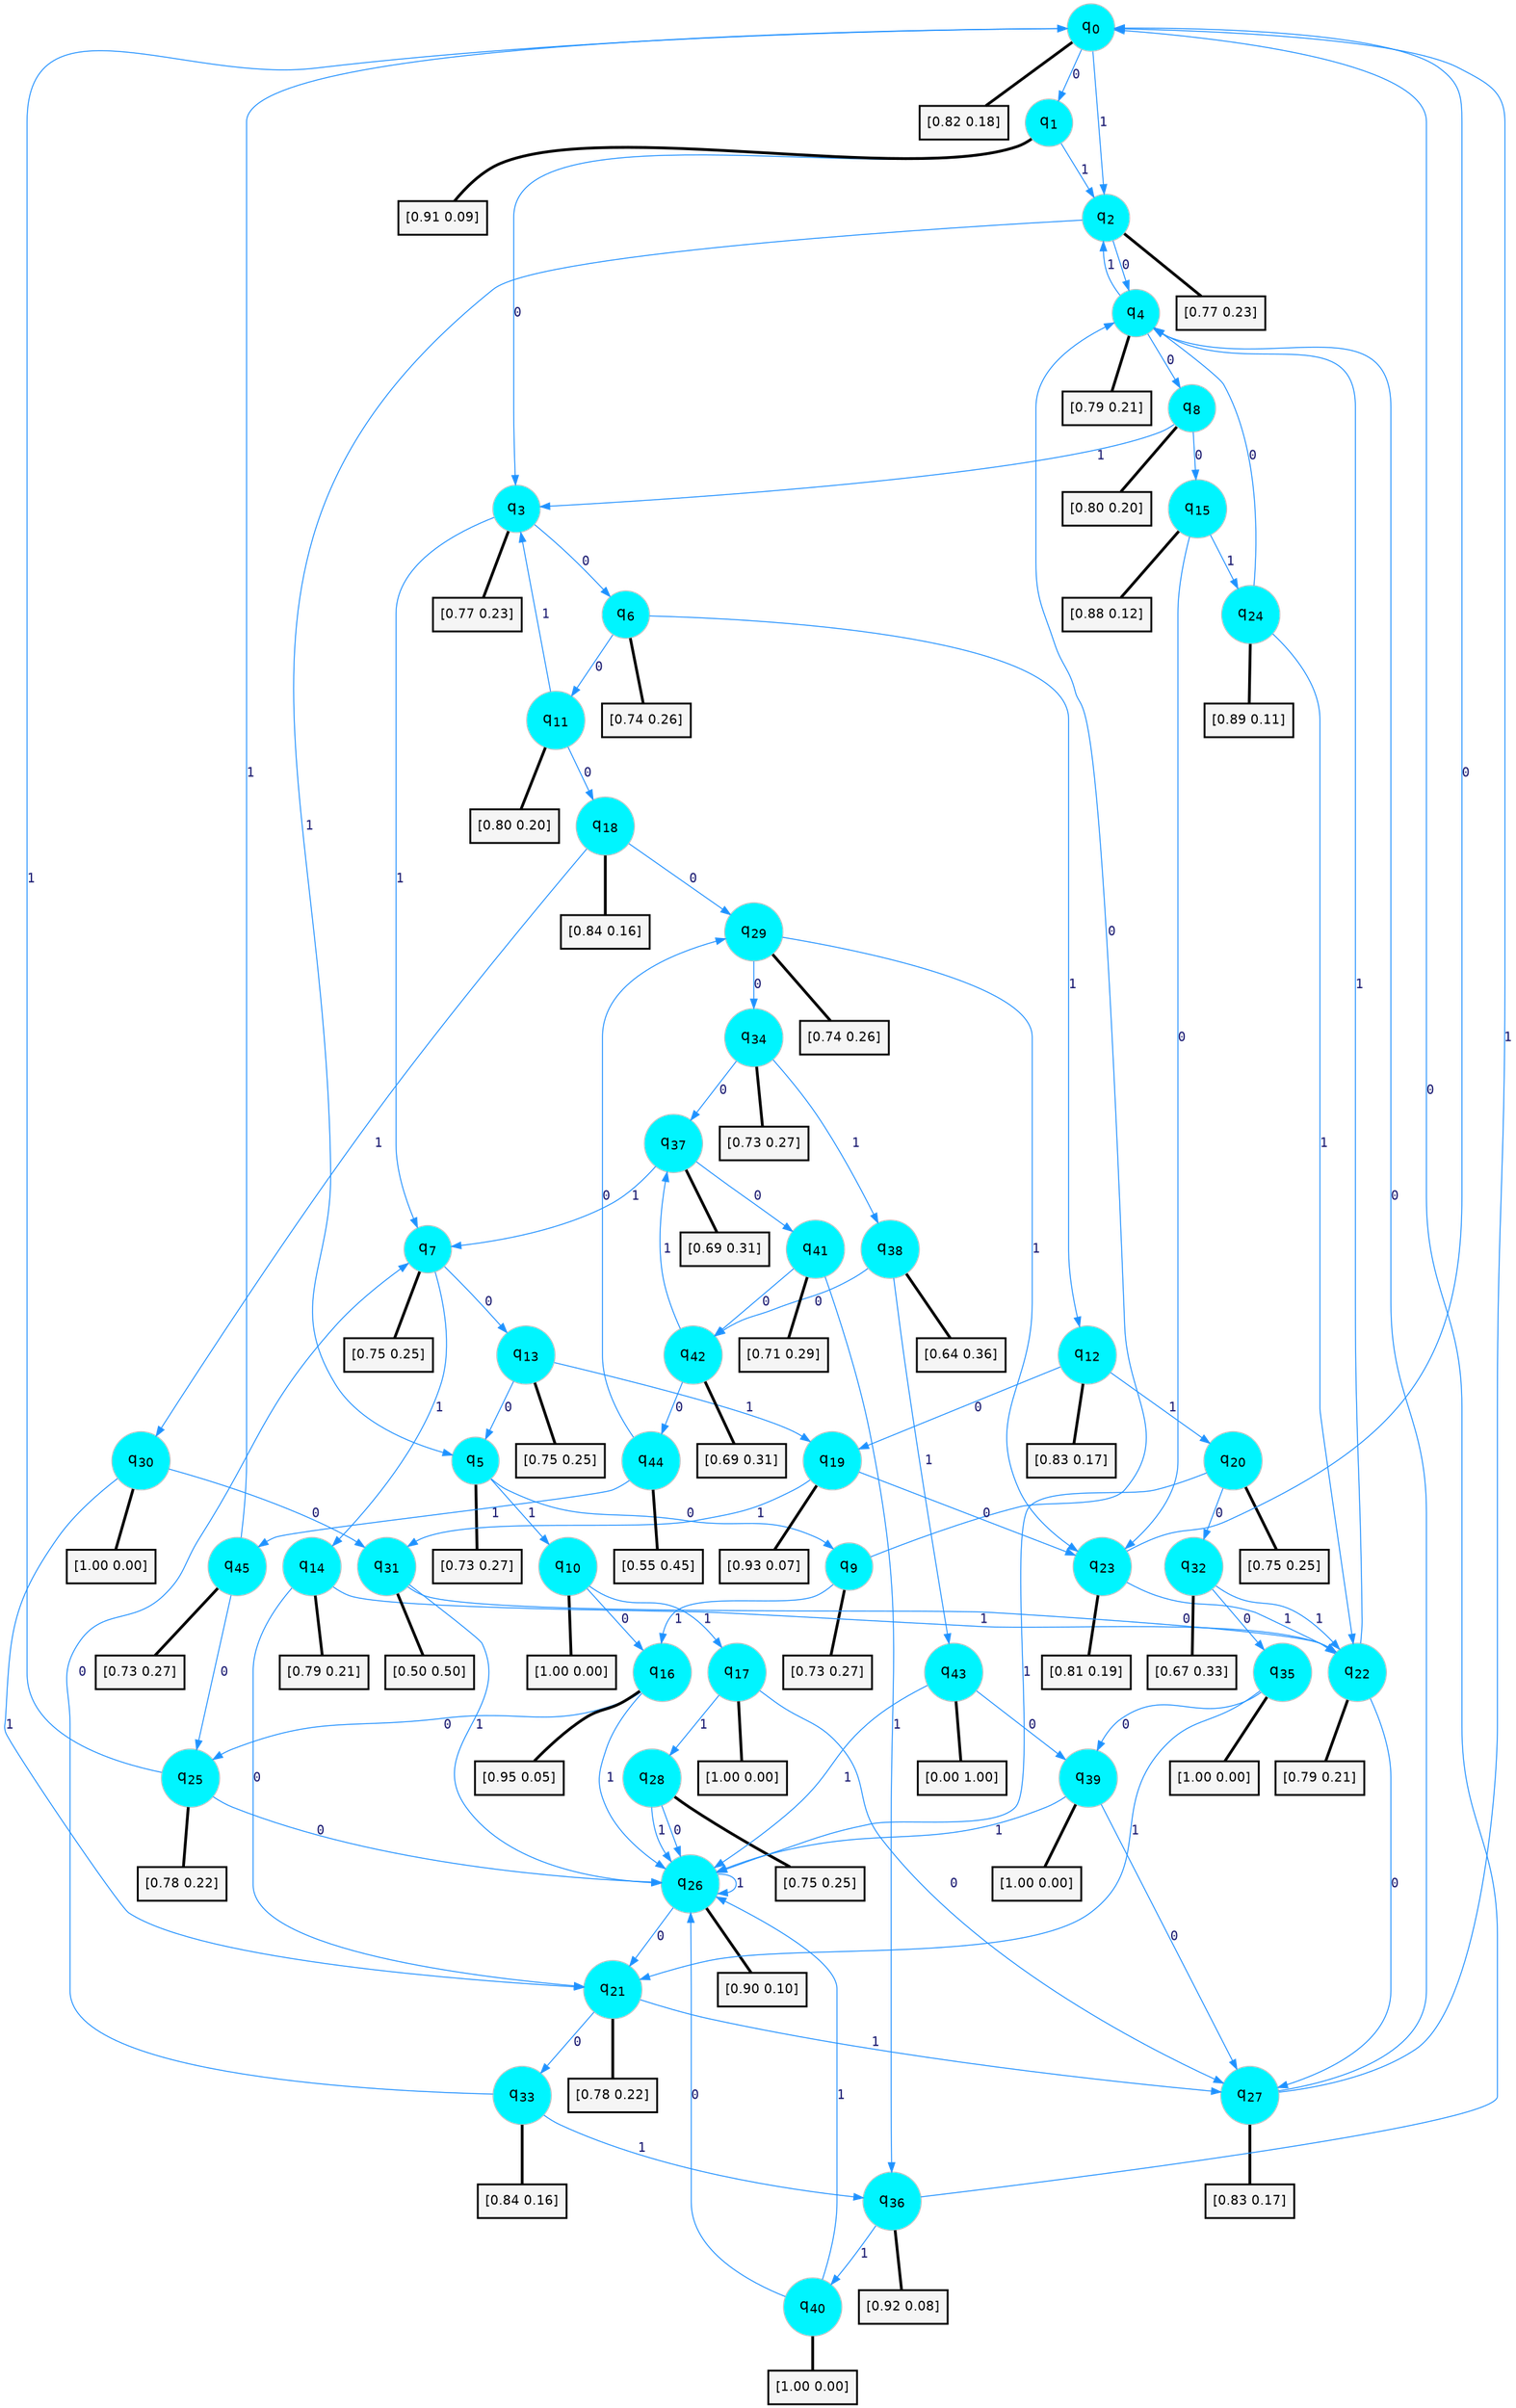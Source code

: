 digraph G {
graph [
bgcolor=transparent, dpi=300, rankdir=TD, size="40,25"];
node [
color=gray, fillcolor=turquoise1, fontcolor=black, fontname=Helvetica, fontsize=16, fontweight=bold, shape=circle, style=filled];
edge [
arrowsize=1, color=dodgerblue1, fontcolor=midnightblue, fontname=courier, fontweight=bold, penwidth=1, style=solid, weight=20];
0[label=<q<SUB>0</SUB>>];
1[label=<q<SUB>1</SUB>>];
2[label=<q<SUB>2</SUB>>];
3[label=<q<SUB>3</SUB>>];
4[label=<q<SUB>4</SUB>>];
5[label=<q<SUB>5</SUB>>];
6[label=<q<SUB>6</SUB>>];
7[label=<q<SUB>7</SUB>>];
8[label=<q<SUB>8</SUB>>];
9[label=<q<SUB>9</SUB>>];
10[label=<q<SUB>10</SUB>>];
11[label=<q<SUB>11</SUB>>];
12[label=<q<SUB>12</SUB>>];
13[label=<q<SUB>13</SUB>>];
14[label=<q<SUB>14</SUB>>];
15[label=<q<SUB>15</SUB>>];
16[label=<q<SUB>16</SUB>>];
17[label=<q<SUB>17</SUB>>];
18[label=<q<SUB>18</SUB>>];
19[label=<q<SUB>19</SUB>>];
20[label=<q<SUB>20</SUB>>];
21[label=<q<SUB>21</SUB>>];
22[label=<q<SUB>22</SUB>>];
23[label=<q<SUB>23</SUB>>];
24[label=<q<SUB>24</SUB>>];
25[label=<q<SUB>25</SUB>>];
26[label=<q<SUB>26</SUB>>];
27[label=<q<SUB>27</SUB>>];
28[label=<q<SUB>28</SUB>>];
29[label=<q<SUB>29</SUB>>];
30[label=<q<SUB>30</SUB>>];
31[label=<q<SUB>31</SUB>>];
32[label=<q<SUB>32</SUB>>];
33[label=<q<SUB>33</SUB>>];
34[label=<q<SUB>34</SUB>>];
35[label=<q<SUB>35</SUB>>];
36[label=<q<SUB>36</SUB>>];
37[label=<q<SUB>37</SUB>>];
38[label=<q<SUB>38</SUB>>];
39[label=<q<SUB>39</SUB>>];
40[label=<q<SUB>40</SUB>>];
41[label=<q<SUB>41</SUB>>];
42[label=<q<SUB>42</SUB>>];
43[label=<q<SUB>43</SUB>>];
44[label=<q<SUB>44</SUB>>];
45[label=<q<SUB>45</SUB>>];
46[label="[0.82 0.18]", shape=box,fontcolor=black, fontname=Helvetica, fontsize=14, penwidth=2, fillcolor=whitesmoke,color=black];
47[label="[0.91 0.09]", shape=box,fontcolor=black, fontname=Helvetica, fontsize=14, penwidth=2, fillcolor=whitesmoke,color=black];
48[label="[0.77 0.23]", shape=box,fontcolor=black, fontname=Helvetica, fontsize=14, penwidth=2, fillcolor=whitesmoke,color=black];
49[label="[0.77 0.23]", shape=box,fontcolor=black, fontname=Helvetica, fontsize=14, penwidth=2, fillcolor=whitesmoke,color=black];
50[label="[0.79 0.21]", shape=box,fontcolor=black, fontname=Helvetica, fontsize=14, penwidth=2, fillcolor=whitesmoke,color=black];
51[label="[0.73 0.27]", shape=box,fontcolor=black, fontname=Helvetica, fontsize=14, penwidth=2, fillcolor=whitesmoke,color=black];
52[label="[0.74 0.26]", shape=box,fontcolor=black, fontname=Helvetica, fontsize=14, penwidth=2, fillcolor=whitesmoke,color=black];
53[label="[0.75 0.25]", shape=box,fontcolor=black, fontname=Helvetica, fontsize=14, penwidth=2, fillcolor=whitesmoke,color=black];
54[label="[0.80 0.20]", shape=box,fontcolor=black, fontname=Helvetica, fontsize=14, penwidth=2, fillcolor=whitesmoke,color=black];
55[label="[0.73 0.27]", shape=box,fontcolor=black, fontname=Helvetica, fontsize=14, penwidth=2, fillcolor=whitesmoke,color=black];
56[label="[1.00 0.00]", shape=box,fontcolor=black, fontname=Helvetica, fontsize=14, penwidth=2, fillcolor=whitesmoke,color=black];
57[label="[0.80 0.20]", shape=box,fontcolor=black, fontname=Helvetica, fontsize=14, penwidth=2, fillcolor=whitesmoke,color=black];
58[label="[0.83 0.17]", shape=box,fontcolor=black, fontname=Helvetica, fontsize=14, penwidth=2, fillcolor=whitesmoke,color=black];
59[label="[0.75 0.25]", shape=box,fontcolor=black, fontname=Helvetica, fontsize=14, penwidth=2, fillcolor=whitesmoke,color=black];
60[label="[0.79 0.21]", shape=box,fontcolor=black, fontname=Helvetica, fontsize=14, penwidth=2, fillcolor=whitesmoke,color=black];
61[label="[0.88 0.12]", shape=box,fontcolor=black, fontname=Helvetica, fontsize=14, penwidth=2, fillcolor=whitesmoke,color=black];
62[label="[0.95 0.05]", shape=box,fontcolor=black, fontname=Helvetica, fontsize=14, penwidth=2, fillcolor=whitesmoke,color=black];
63[label="[1.00 0.00]", shape=box,fontcolor=black, fontname=Helvetica, fontsize=14, penwidth=2, fillcolor=whitesmoke,color=black];
64[label="[0.84 0.16]", shape=box,fontcolor=black, fontname=Helvetica, fontsize=14, penwidth=2, fillcolor=whitesmoke,color=black];
65[label="[0.93 0.07]", shape=box,fontcolor=black, fontname=Helvetica, fontsize=14, penwidth=2, fillcolor=whitesmoke,color=black];
66[label="[0.75 0.25]", shape=box,fontcolor=black, fontname=Helvetica, fontsize=14, penwidth=2, fillcolor=whitesmoke,color=black];
67[label="[0.78 0.22]", shape=box,fontcolor=black, fontname=Helvetica, fontsize=14, penwidth=2, fillcolor=whitesmoke,color=black];
68[label="[0.79 0.21]", shape=box,fontcolor=black, fontname=Helvetica, fontsize=14, penwidth=2, fillcolor=whitesmoke,color=black];
69[label="[0.81 0.19]", shape=box,fontcolor=black, fontname=Helvetica, fontsize=14, penwidth=2, fillcolor=whitesmoke,color=black];
70[label="[0.89 0.11]", shape=box,fontcolor=black, fontname=Helvetica, fontsize=14, penwidth=2, fillcolor=whitesmoke,color=black];
71[label="[0.78 0.22]", shape=box,fontcolor=black, fontname=Helvetica, fontsize=14, penwidth=2, fillcolor=whitesmoke,color=black];
72[label="[0.90 0.10]", shape=box,fontcolor=black, fontname=Helvetica, fontsize=14, penwidth=2, fillcolor=whitesmoke,color=black];
73[label="[0.83 0.17]", shape=box,fontcolor=black, fontname=Helvetica, fontsize=14, penwidth=2, fillcolor=whitesmoke,color=black];
74[label="[0.75 0.25]", shape=box,fontcolor=black, fontname=Helvetica, fontsize=14, penwidth=2, fillcolor=whitesmoke,color=black];
75[label="[0.74 0.26]", shape=box,fontcolor=black, fontname=Helvetica, fontsize=14, penwidth=2, fillcolor=whitesmoke,color=black];
76[label="[1.00 0.00]", shape=box,fontcolor=black, fontname=Helvetica, fontsize=14, penwidth=2, fillcolor=whitesmoke,color=black];
77[label="[0.50 0.50]", shape=box,fontcolor=black, fontname=Helvetica, fontsize=14, penwidth=2, fillcolor=whitesmoke,color=black];
78[label="[0.67 0.33]", shape=box,fontcolor=black, fontname=Helvetica, fontsize=14, penwidth=2, fillcolor=whitesmoke,color=black];
79[label="[0.84 0.16]", shape=box,fontcolor=black, fontname=Helvetica, fontsize=14, penwidth=2, fillcolor=whitesmoke,color=black];
80[label="[0.73 0.27]", shape=box,fontcolor=black, fontname=Helvetica, fontsize=14, penwidth=2, fillcolor=whitesmoke,color=black];
81[label="[1.00 0.00]", shape=box,fontcolor=black, fontname=Helvetica, fontsize=14, penwidth=2, fillcolor=whitesmoke,color=black];
82[label="[0.92 0.08]", shape=box,fontcolor=black, fontname=Helvetica, fontsize=14, penwidth=2, fillcolor=whitesmoke,color=black];
83[label="[0.69 0.31]", shape=box,fontcolor=black, fontname=Helvetica, fontsize=14, penwidth=2, fillcolor=whitesmoke,color=black];
84[label="[0.64 0.36]", shape=box,fontcolor=black, fontname=Helvetica, fontsize=14, penwidth=2, fillcolor=whitesmoke,color=black];
85[label="[1.00 0.00]", shape=box,fontcolor=black, fontname=Helvetica, fontsize=14, penwidth=2, fillcolor=whitesmoke,color=black];
86[label="[1.00 0.00]", shape=box,fontcolor=black, fontname=Helvetica, fontsize=14, penwidth=2, fillcolor=whitesmoke,color=black];
87[label="[0.71 0.29]", shape=box,fontcolor=black, fontname=Helvetica, fontsize=14, penwidth=2, fillcolor=whitesmoke,color=black];
88[label="[0.69 0.31]", shape=box,fontcolor=black, fontname=Helvetica, fontsize=14, penwidth=2, fillcolor=whitesmoke,color=black];
89[label="[0.00 1.00]", shape=box,fontcolor=black, fontname=Helvetica, fontsize=14, penwidth=2, fillcolor=whitesmoke,color=black];
90[label="[0.55 0.45]", shape=box,fontcolor=black, fontname=Helvetica, fontsize=14, penwidth=2, fillcolor=whitesmoke,color=black];
91[label="[0.73 0.27]", shape=box,fontcolor=black, fontname=Helvetica, fontsize=14, penwidth=2, fillcolor=whitesmoke,color=black];
0->1 [label=0];
0->2 [label=1];
0->46 [arrowhead=none, penwidth=3,color=black];
1->3 [label=0];
1->2 [label=1];
1->47 [arrowhead=none, penwidth=3,color=black];
2->4 [label=0];
2->5 [label=1];
2->48 [arrowhead=none, penwidth=3,color=black];
3->6 [label=0];
3->7 [label=1];
3->49 [arrowhead=none, penwidth=3,color=black];
4->8 [label=0];
4->2 [label=1];
4->50 [arrowhead=none, penwidth=3,color=black];
5->9 [label=0];
5->10 [label=1];
5->51 [arrowhead=none, penwidth=3,color=black];
6->11 [label=0];
6->12 [label=1];
6->52 [arrowhead=none, penwidth=3,color=black];
7->13 [label=0];
7->14 [label=1];
7->53 [arrowhead=none, penwidth=3,color=black];
8->15 [label=0];
8->3 [label=1];
8->54 [arrowhead=none, penwidth=3,color=black];
9->4 [label=0];
9->16 [label=1];
9->55 [arrowhead=none, penwidth=3,color=black];
10->16 [label=0];
10->17 [label=1];
10->56 [arrowhead=none, penwidth=3,color=black];
11->18 [label=0];
11->3 [label=1];
11->57 [arrowhead=none, penwidth=3,color=black];
12->19 [label=0];
12->20 [label=1];
12->58 [arrowhead=none, penwidth=3,color=black];
13->5 [label=0];
13->19 [label=1];
13->59 [arrowhead=none, penwidth=3,color=black];
14->21 [label=0];
14->22 [label=1];
14->60 [arrowhead=none, penwidth=3,color=black];
15->23 [label=0];
15->24 [label=1];
15->61 [arrowhead=none, penwidth=3,color=black];
16->25 [label=0];
16->26 [label=1];
16->62 [arrowhead=none, penwidth=3,color=black];
17->27 [label=0];
17->28 [label=1];
17->63 [arrowhead=none, penwidth=3,color=black];
18->29 [label=0];
18->30 [label=1];
18->64 [arrowhead=none, penwidth=3,color=black];
19->23 [label=0];
19->31 [label=1];
19->65 [arrowhead=none, penwidth=3,color=black];
20->32 [label=0];
20->26 [label=1];
20->66 [arrowhead=none, penwidth=3,color=black];
21->33 [label=0];
21->27 [label=1];
21->67 [arrowhead=none, penwidth=3,color=black];
22->27 [label=0];
22->4 [label=1];
22->68 [arrowhead=none, penwidth=3,color=black];
23->0 [label=0];
23->22 [label=1];
23->69 [arrowhead=none, penwidth=3,color=black];
24->4 [label=0];
24->22 [label=1];
24->70 [arrowhead=none, penwidth=3,color=black];
25->26 [label=0];
25->0 [label=1];
25->71 [arrowhead=none, penwidth=3,color=black];
26->21 [label=0];
26->26 [label=1];
26->72 [arrowhead=none, penwidth=3,color=black];
27->4 [label=0];
27->0 [label=1];
27->73 [arrowhead=none, penwidth=3,color=black];
28->26 [label=0];
28->26 [label=1];
28->74 [arrowhead=none, penwidth=3,color=black];
29->34 [label=0];
29->23 [label=1];
29->75 [arrowhead=none, penwidth=3,color=black];
30->31 [label=0];
30->21 [label=1];
30->76 [arrowhead=none, penwidth=3,color=black];
31->22 [label=0];
31->26 [label=1];
31->77 [arrowhead=none, penwidth=3,color=black];
32->35 [label=0];
32->22 [label=1];
32->78 [arrowhead=none, penwidth=3,color=black];
33->7 [label=0];
33->36 [label=1];
33->79 [arrowhead=none, penwidth=3,color=black];
34->37 [label=0];
34->38 [label=1];
34->80 [arrowhead=none, penwidth=3,color=black];
35->39 [label=0];
35->21 [label=1];
35->81 [arrowhead=none, penwidth=3,color=black];
36->0 [label=0];
36->40 [label=1];
36->82 [arrowhead=none, penwidth=3,color=black];
37->41 [label=0];
37->7 [label=1];
37->83 [arrowhead=none, penwidth=3,color=black];
38->42 [label=0];
38->43 [label=1];
38->84 [arrowhead=none, penwidth=3,color=black];
39->27 [label=0];
39->26 [label=1];
39->85 [arrowhead=none, penwidth=3,color=black];
40->26 [label=0];
40->26 [label=1];
40->86 [arrowhead=none, penwidth=3,color=black];
41->42 [label=0];
41->36 [label=1];
41->87 [arrowhead=none, penwidth=3,color=black];
42->44 [label=0];
42->37 [label=1];
42->88 [arrowhead=none, penwidth=3,color=black];
43->39 [label=0];
43->26 [label=1];
43->89 [arrowhead=none, penwidth=3,color=black];
44->29 [label=0];
44->45 [label=1];
44->90 [arrowhead=none, penwidth=3,color=black];
45->25 [label=0];
45->0 [label=1];
45->91 [arrowhead=none, penwidth=3,color=black];
}
